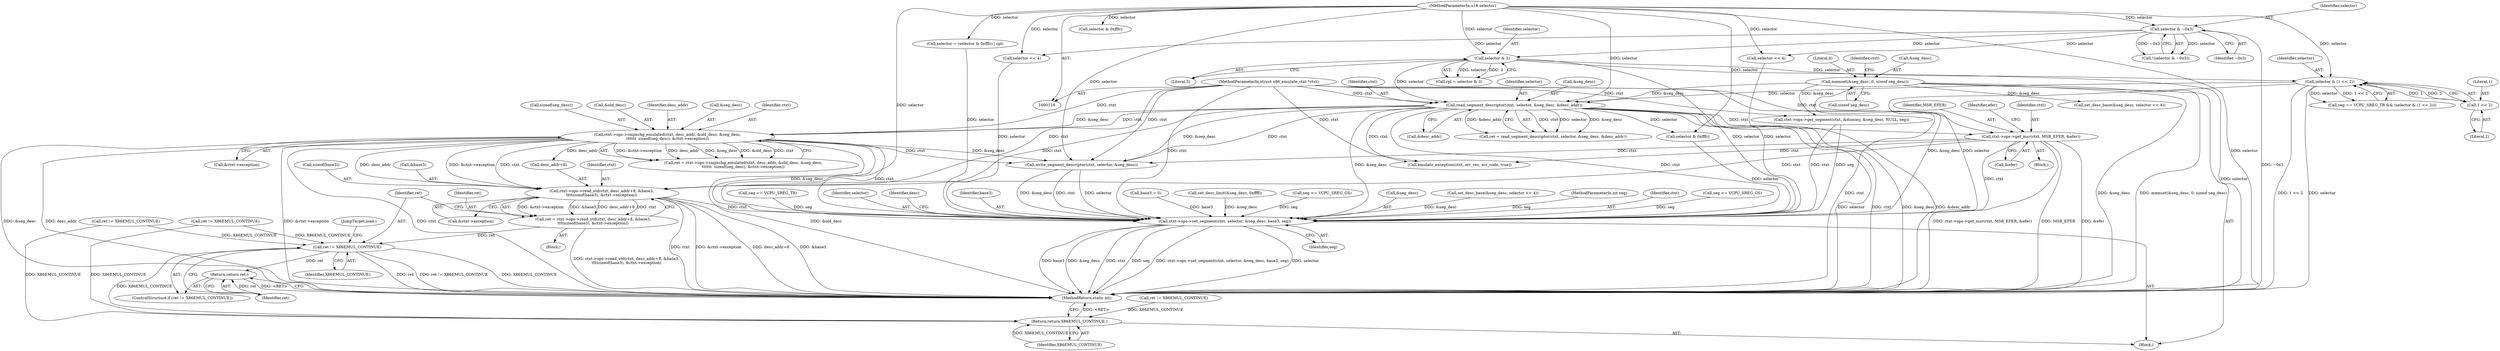 digraph "0_linux_d1442d85cc30ea75f7d399474ca738e0bc96f715@API" {
"1000527" [label="(Call,ctxt->ops->read_std(ctxt, desc_addr+8, &base3,\n\t\t\t\tsizeof(base3), &ctxt->exception))"];
"1000388" [label="(Call,ctxt->ops->get_msr(ctxt, MSR_EFER, &efer))"];
"1000267" [label="(Call,read_segment_descriptor(ctxt, selector, &seg_desc, &desc_addr))"];
"1000117" [label="(MethodParameterIn,struct x86_emulate_ctxt *ctxt)"];
"1000256" [label="(Call,selector & (1 << 2))"];
"1000223" [label="(Call,selector & 3)"];
"1000140" [label="(Call,selector & ~0x3)"];
"1000118" [label="(MethodParameterIn,u16 selector)"];
"1000258" [label="(Call,1 << 2)"];
"1000150" [label="(Call,memset(&seg_desc, 0, sizeof seg_desc))"];
"1000434" [label="(Call,ctxt->ops->cmpxchg_emulated(ctxt, desc_addr, &old_desc, &seg_desc,\n\t\t\t\t\t\t  sizeof(seg_desc), &ctxt->exception))"];
"1000525" [label="(Call,ret = ctxt->ops->read_std(ctxt, desc_addr+8, &base3,\n\t\t\t\tsizeof(base3), &ctxt->exception))"];
"1000541" [label="(Call,ret != X86EMUL_CONTINUE)"];
"1000544" [label="(Return,return ret;)"];
"1000560" [label="(Return,return X86EMUL_CONTINUE;)"];
"1000547" [label="(Call,ctxt->ops->set_segment(ctxt, selector, &seg_desc, base3, seg))"];
"1000441" [label="(Call,sizeof(seg_desc))"];
"1000448" [label="(Call,ret != X86EMUL_CONTINUE)"];
"1000221" [label="(Call,rpl = selector & 3)"];
"1000193" [label="(Call,selector << 4)"];
"1000174" [label="(Call,selector << 4)"];
"1000272" [label="(Call,&desc_addr)"];
"1000555" [label="(Identifier,desc)"];
"1000275" [label="(Call,ret != X86EMUL_CONTINUE)"];
"1000552" [label="(Identifier,base3)"];
"1000525" [label="(Call,ret = ctxt->ops->read_std(ctxt, desc_addr+8, &base3,\n\t\t\t\tsizeof(base3), &ctxt->exception))"];
"1000541" [label="(Call,ret != X86EMUL_CONTINUE)"];
"1000147" [label="(Call,base3 = 0)"];
"1000534" [label="(Call,sizeof(base3))"];
"1000118" [label="(MethodParameterIn,u16 selector)"];
"1000150" [label="(Call,memset(&seg_desc, 0, sizeof seg_desc))"];
"1000389" [label="(Identifier,ctxt)"];
"1000512" [label="(Call,ret != X86EMUL_CONTINUE)"];
"1000139" [label="(Call,!(selector & ~0x3))"];
"1000190" [label="(Call,set_desc_base(&seg_desc, selector << 4))"];
"1000223" [label="(Call,selector & 3)"];
"1000532" [label="(Call,&base3)"];
"1000383" [label="(Block,)"];
"1000527" [label="(Call,ctxt->ops->read_std(ctxt, desc_addr+8, &base3,\n\t\t\t\tsizeof(base3), &ctxt->exception))"];
"1000388" [label="(Call,ctxt->ops->get_msr(ctxt, MSR_EFER, &efer))"];
"1000542" [label="(Identifier,ret)"];
"1000569" [label="(MethodReturn,static int)"];
"1000536" [label="(Call,&ctxt->exception)"];
"1000390" [label="(Identifier,MSR_EFER)"];
"1000123" [label="(Block,)"];
"1000260" [label="(Literal,2)"];
"1000437" [label="(Call,&old_desc)"];
"1000196" [label="(Call,set_desc_limit(&seg_desc, 0xffff))"];
"1000181" [label="(Call,seg <= VCPU_SREG_GS)"];
"1000225" [label="(Literal,3)"];
"1000282" [label="(Call,selector & 0xfffc)"];
"1000506" [label="(Call,write_segment_descriptor(ctxt, selector, &seg_desc))"];
"1000544" [label="(Return,return ret;)"];
"1000550" [label="(Call,&seg_desc)"];
"1000140" [label="(Call,selector & ~0x3)"];
"1000256" [label="(Call,selector & (1 << 2))"];
"1000436" [label="(Identifier,desc_addr)"];
"1000141" [label="(Identifier,selector)"];
"1000153" [label="(Literal,0)"];
"1000171" [label="(Call,set_desc_base(&seg_desc, selector << 4))"];
"1000154" [label="(Call,sizeof seg_desc)"];
"1000258" [label="(Call,1 << 2)"];
"1000270" [label="(Call,&seg_desc)"];
"1000561" [label="(Identifier,X86EMUL_CONTINUE)"];
"1000151" [label="(Call,&seg_desc)"];
"1000268" [label="(Identifier,ctxt)"];
"1000117" [label="(MethodParameterIn,struct x86_emulate_ctxt *ctxt)"];
"1000252" [label="(Call,seg == VCPU_SREG_TR && (selector & (1 << 2)))"];
"1000526" [label="(Identifier,ret)"];
"1000391" [label="(Call,&efer)"];
"1000524" [label="(Block,)"];
"1000142" [label="(Identifier,~0x3)"];
"1000547" [label="(Call,ctxt->ops->set_segment(ctxt, selector, &seg_desc, base3, seg))"];
"1000528" [label="(Identifier,ctxt)"];
"1000432" [label="(Call,ret = ctxt->ops->cmpxchg_emulated(ctxt, desc_addr, &old_desc, &seg_desc,\n\t\t\t\t\t\t  sizeof(seg_desc), &ctxt->exception))"];
"1000163" [label="(Call,ctxt->ops->get_segment(ctxt, &dummy, &seg_desc, NULL, seg))"];
"1000159" [label="(Identifier,ctxt)"];
"1000259" [label="(Literal,1)"];
"1000560" [label="(Return,return X86EMUL_CONTINUE;)"];
"1000119" [label="(MethodParameterIn,int seg)"];
"1000434" [label="(Call,ctxt->ops->cmpxchg_emulated(ctxt, desc_addr, &old_desc, &seg_desc,\n\t\t\t\t\t\t  sizeof(seg_desc), &ctxt->exception))"];
"1000398" [label="(Call,selector = (selector & 0xfffc) | cpl)"];
"1000257" [label="(Identifier,selector)"];
"1000267" [label="(Call,read_segment_descriptor(ctxt, selector, &seg_desc, &desc_addr))"];
"1000401" [label="(Call,selector & 0xfffc)"];
"1000540" [label="(ControlStructure,if (ret != X86EMUL_CONTINUE))"];
"1000543" [label="(Identifier,X86EMUL_CONTINUE)"];
"1000224" [label="(Identifier,selector)"];
"1000443" [label="(Call,&ctxt->exception)"];
"1000548" [label="(Identifier,ctxt)"];
"1000545" [label="(Identifier,ret)"];
"1000439" [label="(Call,&seg_desc)"];
"1000564" [label="(Call,emulate_exception(ctxt, err_vec, err_code, true))"];
"1000553" [label="(Identifier,seg)"];
"1000546" [label="(JumpTarget,load:)"];
"1000293" [label="(Call,seg <= VCPU_SREG_GS)"];
"1000253" [label="(Call,seg == VCPU_SREG_TR)"];
"1000395" [label="(Identifier,efer)"];
"1000435" [label="(Identifier,ctxt)"];
"1000549" [label="(Identifier,selector)"];
"1000529" [label="(Call,desc_addr+8)"];
"1000269" [label="(Identifier,selector)"];
"1000265" [label="(Call,ret = read_segment_descriptor(ctxt, selector, &seg_desc, &desc_addr))"];
"1000527" -> "1000525"  [label="AST: "];
"1000527" -> "1000536"  [label="CFG: "];
"1000528" -> "1000527"  [label="AST: "];
"1000529" -> "1000527"  [label="AST: "];
"1000532" -> "1000527"  [label="AST: "];
"1000534" -> "1000527"  [label="AST: "];
"1000536" -> "1000527"  [label="AST: "];
"1000525" -> "1000527"  [label="CFG: "];
"1000527" -> "1000569"  [label="DDG: ctxt"];
"1000527" -> "1000569"  [label="DDG: &ctxt->exception"];
"1000527" -> "1000569"  [label="DDG: desc_addr+8"];
"1000527" -> "1000569"  [label="DDG: &base3"];
"1000527" -> "1000525"  [label="DDG: &ctxt->exception"];
"1000527" -> "1000525"  [label="DDG: &base3"];
"1000527" -> "1000525"  [label="DDG: desc_addr+8"];
"1000527" -> "1000525"  [label="DDG: ctxt"];
"1000388" -> "1000527"  [label="DDG: ctxt"];
"1000267" -> "1000527"  [label="DDG: ctxt"];
"1000434" -> "1000527"  [label="DDG: ctxt"];
"1000434" -> "1000527"  [label="DDG: desc_addr"];
"1000434" -> "1000527"  [label="DDG: &ctxt->exception"];
"1000117" -> "1000527"  [label="DDG: ctxt"];
"1000527" -> "1000547"  [label="DDG: ctxt"];
"1000388" -> "1000383"  [label="AST: "];
"1000388" -> "1000391"  [label="CFG: "];
"1000389" -> "1000388"  [label="AST: "];
"1000390" -> "1000388"  [label="AST: "];
"1000391" -> "1000388"  [label="AST: "];
"1000395" -> "1000388"  [label="CFG: "];
"1000388" -> "1000569"  [label="DDG: ctxt->ops->get_msr(ctxt, MSR_EFER, &efer)"];
"1000388" -> "1000569"  [label="DDG: MSR_EFER"];
"1000388" -> "1000569"  [label="DDG: &efer"];
"1000267" -> "1000388"  [label="DDG: ctxt"];
"1000117" -> "1000388"  [label="DDG: ctxt"];
"1000388" -> "1000506"  [label="DDG: ctxt"];
"1000388" -> "1000547"  [label="DDG: ctxt"];
"1000388" -> "1000564"  [label="DDG: ctxt"];
"1000267" -> "1000265"  [label="AST: "];
"1000267" -> "1000272"  [label="CFG: "];
"1000268" -> "1000267"  [label="AST: "];
"1000269" -> "1000267"  [label="AST: "];
"1000270" -> "1000267"  [label="AST: "];
"1000272" -> "1000267"  [label="AST: "];
"1000265" -> "1000267"  [label="CFG: "];
"1000267" -> "1000569"  [label="DDG: selector"];
"1000267" -> "1000569"  [label="DDG: ctxt"];
"1000267" -> "1000569"  [label="DDG: &seg_desc"];
"1000267" -> "1000569"  [label="DDG: &desc_addr"];
"1000267" -> "1000265"  [label="DDG: ctxt"];
"1000267" -> "1000265"  [label="DDG: selector"];
"1000267" -> "1000265"  [label="DDG: &seg_desc"];
"1000267" -> "1000265"  [label="DDG: &desc_addr"];
"1000117" -> "1000267"  [label="DDG: ctxt"];
"1000256" -> "1000267"  [label="DDG: selector"];
"1000223" -> "1000267"  [label="DDG: selector"];
"1000118" -> "1000267"  [label="DDG: selector"];
"1000150" -> "1000267"  [label="DDG: &seg_desc"];
"1000267" -> "1000282"  [label="DDG: selector"];
"1000267" -> "1000434"  [label="DDG: ctxt"];
"1000267" -> "1000434"  [label="DDG: &seg_desc"];
"1000267" -> "1000506"  [label="DDG: ctxt"];
"1000267" -> "1000506"  [label="DDG: &seg_desc"];
"1000267" -> "1000547"  [label="DDG: ctxt"];
"1000267" -> "1000547"  [label="DDG: &seg_desc"];
"1000267" -> "1000564"  [label="DDG: ctxt"];
"1000117" -> "1000116"  [label="AST: "];
"1000117" -> "1000569"  [label="DDG: ctxt"];
"1000117" -> "1000163"  [label="DDG: ctxt"];
"1000117" -> "1000434"  [label="DDG: ctxt"];
"1000117" -> "1000506"  [label="DDG: ctxt"];
"1000117" -> "1000547"  [label="DDG: ctxt"];
"1000117" -> "1000564"  [label="DDG: ctxt"];
"1000256" -> "1000252"  [label="AST: "];
"1000256" -> "1000258"  [label="CFG: "];
"1000257" -> "1000256"  [label="AST: "];
"1000258" -> "1000256"  [label="AST: "];
"1000252" -> "1000256"  [label="CFG: "];
"1000256" -> "1000569"  [label="DDG: 1 << 2"];
"1000256" -> "1000569"  [label="DDG: selector"];
"1000256" -> "1000252"  [label="DDG: selector"];
"1000256" -> "1000252"  [label="DDG: 1 << 2"];
"1000223" -> "1000256"  [label="DDG: selector"];
"1000118" -> "1000256"  [label="DDG: selector"];
"1000258" -> "1000256"  [label="DDG: 1"];
"1000258" -> "1000256"  [label="DDG: 2"];
"1000256" -> "1000547"  [label="DDG: selector"];
"1000223" -> "1000221"  [label="AST: "];
"1000223" -> "1000225"  [label="CFG: "];
"1000224" -> "1000223"  [label="AST: "];
"1000225" -> "1000223"  [label="AST: "];
"1000221" -> "1000223"  [label="CFG: "];
"1000223" -> "1000569"  [label="DDG: selector"];
"1000223" -> "1000221"  [label="DDG: selector"];
"1000223" -> "1000221"  [label="DDG: 3"];
"1000140" -> "1000223"  [label="DDG: selector"];
"1000118" -> "1000223"  [label="DDG: selector"];
"1000223" -> "1000547"  [label="DDG: selector"];
"1000140" -> "1000139"  [label="AST: "];
"1000140" -> "1000142"  [label="CFG: "];
"1000141" -> "1000140"  [label="AST: "];
"1000142" -> "1000140"  [label="AST: "];
"1000139" -> "1000140"  [label="CFG: "];
"1000140" -> "1000569"  [label="DDG: ~0x3"];
"1000140" -> "1000139"  [label="DDG: selector"];
"1000140" -> "1000139"  [label="DDG: ~0x3"];
"1000118" -> "1000140"  [label="DDG: selector"];
"1000140" -> "1000174"  [label="DDG: selector"];
"1000140" -> "1000193"  [label="DDG: selector"];
"1000118" -> "1000116"  [label="AST: "];
"1000118" -> "1000569"  [label="DDG: selector"];
"1000118" -> "1000174"  [label="DDG: selector"];
"1000118" -> "1000193"  [label="DDG: selector"];
"1000118" -> "1000282"  [label="DDG: selector"];
"1000118" -> "1000398"  [label="DDG: selector"];
"1000118" -> "1000401"  [label="DDG: selector"];
"1000118" -> "1000506"  [label="DDG: selector"];
"1000118" -> "1000547"  [label="DDG: selector"];
"1000258" -> "1000260"  [label="CFG: "];
"1000259" -> "1000258"  [label="AST: "];
"1000260" -> "1000258"  [label="AST: "];
"1000150" -> "1000123"  [label="AST: "];
"1000150" -> "1000154"  [label="CFG: "];
"1000151" -> "1000150"  [label="AST: "];
"1000153" -> "1000150"  [label="AST: "];
"1000154" -> "1000150"  [label="AST: "];
"1000159" -> "1000150"  [label="CFG: "];
"1000150" -> "1000569"  [label="DDG: &seg_desc"];
"1000150" -> "1000569"  [label="DDG: memset(&seg_desc, 0, sizeof seg_desc)"];
"1000150" -> "1000163"  [label="DDG: &seg_desc"];
"1000150" -> "1000190"  [label="DDG: &seg_desc"];
"1000150" -> "1000547"  [label="DDG: &seg_desc"];
"1000434" -> "1000432"  [label="AST: "];
"1000434" -> "1000443"  [label="CFG: "];
"1000435" -> "1000434"  [label="AST: "];
"1000436" -> "1000434"  [label="AST: "];
"1000437" -> "1000434"  [label="AST: "];
"1000439" -> "1000434"  [label="AST: "];
"1000441" -> "1000434"  [label="AST: "];
"1000443" -> "1000434"  [label="AST: "];
"1000432" -> "1000434"  [label="CFG: "];
"1000434" -> "1000569"  [label="DDG: desc_addr"];
"1000434" -> "1000569"  [label="DDG: &old_desc"];
"1000434" -> "1000569"  [label="DDG: &ctxt->exception"];
"1000434" -> "1000569"  [label="DDG: ctxt"];
"1000434" -> "1000569"  [label="DDG: &seg_desc"];
"1000434" -> "1000432"  [label="DDG: &ctxt->exception"];
"1000434" -> "1000432"  [label="DDG: desc_addr"];
"1000434" -> "1000432"  [label="DDG: &seg_desc"];
"1000434" -> "1000432"  [label="DDG: &old_desc"];
"1000434" -> "1000432"  [label="DDG: ctxt"];
"1000434" -> "1000506"  [label="DDG: ctxt"];
"1000434" -> "1000506"  [label="DDG: &seg_desc"];
"1000434" -> "1000529"  [label="DDG: desc_addr"];
"1000434" -> "1000547"  [label="DDG: ctxt"];
"1000434" -> "1000547"  [label="DDG: &seg_desc"];
"1000525" -> "1000524"  [label="AST: "];
"1000526" -> "1000525"  [label="AST: "];
"1000542" -> "1000525"  [label="CFG: "];
"1000525" -> "1000569"  [label="DDG: ctxt->ops->read_std(ctxt, desc_addr+8, &base3,\n\t\t\t\tsizeof(base3), &ctxt->exception)"];
"1000525" -> "1000541"  [label="DDG: ret"];
"1000541" -> "1000540"  [label="AST: "];
"1000541" -> "1000543"  [label="CFG: "];
"1000542" -> "1000541"  [label="AST: "];
"1000543" -> "1000541"  [label="AST: "];
"1000545" -> "1000541"  [label="CFG: "];
"1000546" -> "1000541"  [label="CFG: "];
"1000541" -> "1000569"  [label="DDG: X86EMUL_CONTINUE"];
"1000541" -> "1000569"  [label="DDG: ret"];
"1000541" -> "1000569"  [label="DDG: ret != X86EMUL_CONTINUE"];
"1000448" -> "1000541"  [label="DDG: X86EMUL_CONTINUE"];
"1000275" -> "1000541"  [label="DDG: X86EMUL_CONTINUE"];
"1000541" -> "1000544"  [label="DDG: ret"];
"1000541" -> "1000560"  [label="DDG: X86EMUL_CONTINUE"];
"1000544" -> "1000540"  [label="AST: "];
"1000544" -> "1000545"  [label="CFG: "];
"1000545" -> "1000544"  [label="AST: "];
"1000569" -> "1000544"  [label="CFG: "];
"1000544" -> "1000569"  [label="DDG: <RET>"];
"1000545" -> "1000544"  [label="DDG: ret"];
"1000560" -> "1000123"  [label="AST: "];
"1000560" -> "1000561"  [label="CFG: "];
"1000561" -> "1000560"  [label="AST: "];
"1000569" -> "1000560"  [label="CFG: "];
"1000560" -> "1000569"  [label="DDG: <RET>"];
"1000561" -> "1000560"  [label="DDG: X86EMUL_CONTINUE"];
"1000512" -> "1000560"  [label="DDG: X86EMUL_CONTINUE"];
"1000448" -> "1000560"  [label="DDG: X86EMUL_CONTINUE"];
"1000275" -> "1000560"  [label="DDG: X86EMUL_CONTINUE"];
"1000547" -> "1000123"  [label="AST: "];
"1000547" -> "1000553"  [label="CFG: "];
"1000548" -> "1000547"  [label="AST: "];
"1000549" -> "1000547"  [label="AST: "];
"1000550" -> "1000547"  [label="AST: "];
"1000552" -> "1000547"  [label="AST: "];
"1000553" -> "1000547"  [label="AST: "];
"1000555" -> "1000547"  [label="CFG: "];
"1000547" -> "1000569"  [label="DDG: &seg_desc"];
"1000547" -> "1000569"  [label="DDG: ctxt"];
"1000547" -> "1000569"  [label="DDG: seg"];
"1000547" -> "1000569"  [label="DDG: ctxt->ops->set_segment(ctxt, selector, &seg_desc, base3, seg)"];
"1000547" -> "1000569"  [label="DDG: selector"];
"1000547" -> "1000569"  [label="DDG: base3"];
"1000163" -> "1000547"  [label="DDG: ctxt"];
"1000163" -> "1000547"  [label="DDG: seg"];
"1000506" -> "1000547"  [label="DDG: ctxt"];
"1000506" -> "1000547"  [label="DDG: selector"];
"1000506" -> "1000547"  [label="DDG: &seg_desc"];
"1000193" -> "1000547"  [label="DDG: selector"];
"1000282" -> "1000547"  [label="DDG: selector"];
"1000398" -> "1000547"  [label="DDG: selector"];
"1000174" -> "1000547"  [label="DDG: selector"];
"1000171" -> "1000547"  [label="DDG: &seg_desc"];
"1000196" -> "1000547"  [label="DDG: &seg_desc"];
"1000147" -> "1000547"  [label="DDG: base3"];
"1000181" -> "1000547"  [label="DDG: seg"];
"1000293" -> "1000547"  [label="DDG: seg"];
"1000253" -> "1000547"  [label="DDG: seg"];
"1000119" -> "1000547"  [label="DDG: seg"];
}
